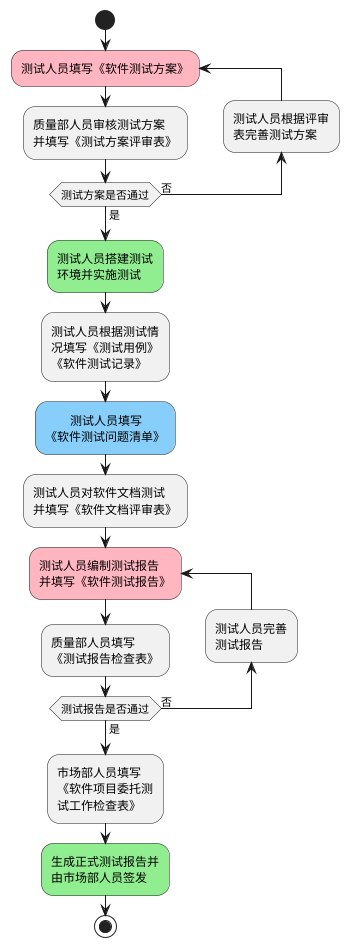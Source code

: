 @startuml
start
#LightPink:repeat:测试人员填写《软件测试方案》;
:质量部人员审核测试方案
并填写《测试方案评审表》;
backward:测试人员根据评审\n表完善测试方案;
repeat while (测试方案是否通过) is (否) not (是)
#LightGreen:测试人员搭建测试
环境并实施测试;
:测试人员根据测试情
况填写《测试用例》
《软件测试记录》;
#LightSkyBlue:\t测试人员填写
《软件测试问题清单》;
:测试人员对软件文档测试
并填写《软件文档评审表》;
#lightPink:repeat:测试人员编制测试报告\n并填写《软件测试报告》;
:质量部人员填写
《测试报告检查表》;
backward:测试人员完善\n测试报告;
repeat while (测试报告是否通过) is (否) not (是)
:市场部人员填写
《软件项目委托测
试工作检查表》;
#LightGreen:生成正式测试报告并
由市场部人员签发;
stop
@enduml